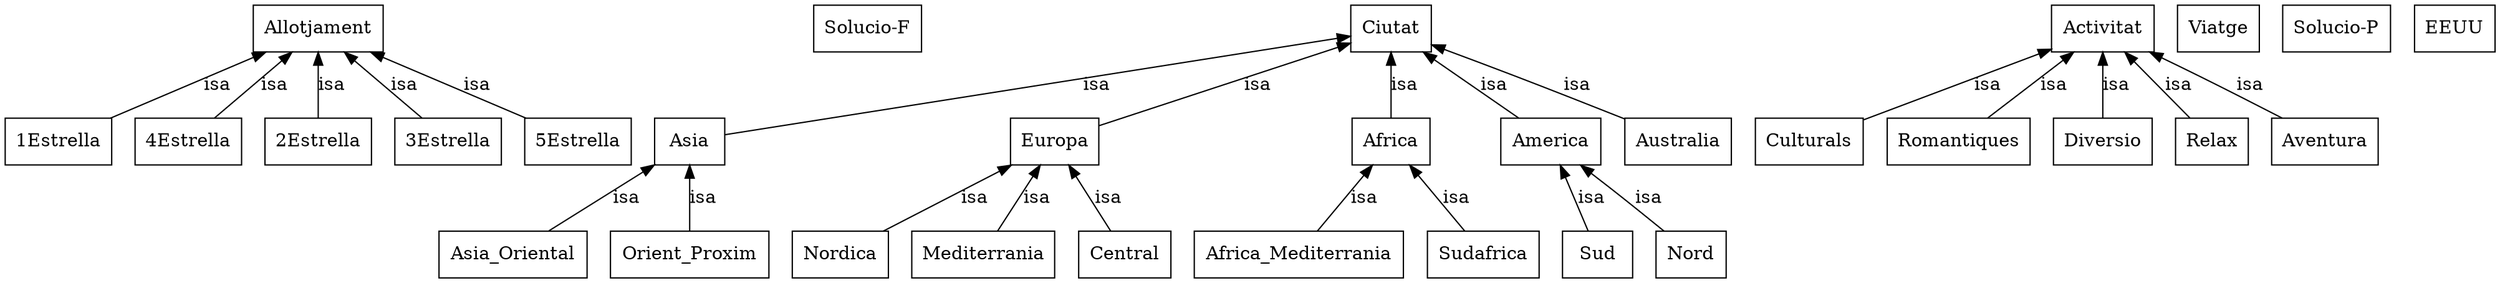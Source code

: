 digraph "IA-Practica2" {
	graph [bb="0,0,1894,210"];
	node [label="\N"];
	"1Estrella"	 [color="0.0,0.0,0.0",
		fontcolor="0.0,0.0,0.0",
		height=0.5,
		label="1Estrella",
		pos="41,105",
		shape=box,
		width=1.1389];
	Allotjament	 [color="0.0,0.0,0.0",
		fontcolor="0.0,0.0,0.0",
		height=0.5,
		label=Allotjament,
		pos="241,192",
		shape=box,
		width=1.3889];
	Allotjament -> "1Estrella"	 [color="0.0,0.0,0.0",
		dir=back,
		fontcolor="0.0,0.0,0.0",
		label=isa,
		lp="163.5,148.5",
		pos="s,200.53,173.8 191.24,169.85 157.24,155.4 112.79,136.51 81.071,123.03"];
	"4Estrella"	 [color="0.0,0.0,0.0",
		fontcolor="0.0,0.0,0.0",
		height=0.5,
		label="4Estrella",
		pos="141,105",
		shape=box,
		width=1.1389];
	Allotjament -> "4Estrella"	 [color="0.0,0.0,0.0",
		dir=back,
		fontcolor="0.0,0.0,0.0",
		label=isa,
		lp="207.5,148.5",
		pos="s,220.76,173.8 213.04,167.23 196.57,153.23 176.11,135.84 161.21,123.18"];
	"2Estrella"	 [color="0.0,0.0,0.0",
		fontcolor="0.0,0.0,0.0",
		height=0.5,
		label="2Estrella",
		pos="241,105",
		shape=box,
		width=1.1389];
	Allotjament -> "2Estrella"	 [color="0.0,0.0,0.0",
		dir=back,
		fontcolor="0.0,0.0,0.0",
		label=isa,
		lp="251.5,148.5",
		pos="s,241,173.8 241,163.73 241,150.42 241,134.81 241,123.18"];
	"3Estrella"	 [color="0.0,0.0,0.0",
		fontcolor="0.0,0.0,0.0",
		height=0.5,
		label="3Estrella",
		pos="341,105",
		shape=box,
		width=1.1389];
	Allotjament -> "3Estrella"	 [color="0.0,0.0,0.0",
		dir=back,
		fontcolor="0.0,0.0,0.0",
		label=isa,
		lp="307.5,148.5",
		pos="s,261.24,173.8 268.96,167.23 285.43,153.23 305.89,135.84 320.79,123.18"];
	"5Estrella"	 [color="0.0,0.0,0.0",
		fontcolor="0.0,0.0,0.0",
		height=0.5,
		label="5Estrella",
		pos="441,105",
		shape=box,
		width=1.1389];
	Allotjament -> "5Estrella"	 [color="0.0,0.0,0.0",
		dir=back,
		fontcolor="0.0,0.0,0.0",
		label=isa,
		lp="363.5,148.5",
		pos="s,281.47,173.8 290.76,169.85 324.76,155.4 369.21,136.51 400.93,123.03"];
	"Solucio-F"	 [color="0.0,0.0,0.0",
		fontcolor="0.0,0.0,0.0",
		height=0.5,
		label="Solucio-F",
		pos="670,192",
		shape=box,
		width=1.1528];
	Asia_Oriental	 [color="0.0,0.0,0.0",
		fontcolor="0.0,0.0,0.0",
		height=0.5,
		label=Asia_Oriental,
		pos="391,18",
		shape=box,
		width=1.5833];
	Asia	 [color="0.0,0.0,0.0",
		fontcolor="0.0,0.0,0.0",
		height=0.5,
		label=Asia,
		pos="527,105",
		shape=box,
		width=0.75];
	Asia -> Asia_Oriental	 [color="0.0,0.0,0.0",
		dir=back,
		fontcolor="0.0,0.0,0.0",
		label=isa,
		lp="478.5,61.5",
		pos="s,499.81,87.003 491.13,81.579 468.43,67.392 439.52,49.328 418.61,36.259"];
	Orient_Proxim	 [color="0.0,0.0,0.0",
		fontcolor="0.0,0.0,0.0",
		height=0.5,
		label=Orient_Proxim,
		pos="527,18",
		shape=box,
		width=1.6944];
	Asia -> Orient_Proxim	 [color="0.0,0.0,0.0",
		dir=back,
		fontcolor="0.0,0.0,0.0",
		label=isa,
		lp="537.5,61.5",
		pos="s,527,86.799 527,76.734 527,63.419 527,47.806 527,36.175"];
	Culturals	 [color="0.0,0.0,0.0",
		fontcolor="0.0,0.0,0.0",
		height=0.5,
		label=Culturals,
		pos="1366,105",
		shape=box,
		width=1.1528];
	Activitat	 [color="0.0,0.0,0.0",
		fontcolor="0.0,0.0,0.0",
		height=0.5,
		label=Activitat,
		pos="1592,192",
		shape=box,
		width=1.0972];
	Activitat -> Culturals	 [color="0.0,0.0,0.0",
		dir=back,
		fontcolor="0.0,0.0,0.0",
		label=isa,
		lp="1503.5,148.5",
		pos="s,1552.4,176.1 1543,172.57 1502.7,157.41 1446.1,136.14 1407.9,121.75"];
	Romantiques	 [color="0.0,0.0,0.0",
		fontcolor="0.0,0.0,0.0",
		height=0.5,
		label=Romantiques,
		pos="1481,105",
		shape=box,
		width=1.5278];
	Activitat -> Romantiques	 [color="0.0,0.0,0.0",
		dir=back,
		fontcolor="0.0,0.0,0.0",
		label=isa,
		lp="1554.5,148.5",
		pos="s,1569.5,173.8 1561.5,167.62 1543.1,153.55 1520.1,135.96 1503.4,123.18"];
	Diversio	 [color="0.0,0.0,0.0",
		fontcolor="0.0,0.0,0.0",
		height=0.5,
		label=Diversio,
		pos="1592,105",
		shape=box,
		width=1.0556];
	Activitat -> Diversio	 [color="0.0,0.0,0.0",
		dir=back,
		fontcolor="0.0,0.0,0.0",
		label=isa,
		lp="1602.5,148.5",
		pos="s,1592,173.8 1592,163.73 1592,150.42 1592,134.81 1592,123.18"];
	Relax	 [color="0.0,0.0,0.0",
		fontcolor="0.0,0.0,0.0",
		height=0.5,
		label=Relax,
		pos="1676,105",
		shape=box,
		width=0.77778];
	Activitat -> Relax	 [color="0.0,0.0,0.0",
		dir=back,
		fontcolor="0.0,0.0,0.0",
		label=isa,
		lp="1650.5,148.5",
		pos="s,1609,173.8 1616.2,166.47 1629.9,152.6 1646.7,135.61 1659,123.18"];
	Aventura	 [color="0.0,0.0,0.0",
		fontcolor="0.0,0.0,0.0",
		height=0.5,
		label=Aventura,
		pos="1763,105",
		shape=box,
		width=1.1389];
	Activitat -> Aventura	 [color="0.0,0.0,0.0",
		dir=back,
		fontcolor="0.0,0.0,0.0",
		label=isa,
		lp="1705.5,148.5",
		pos="s,1628.1,173.91 1637.2,169.56 1646.4,165.12 1656,160.44 1665,156 1686.7,145.24 1711,132.85 1730,123.1"];
	Viatge	 [color="0.0,0.0,0.0",
		fontcolor="0.0,0.0,0.0",
		height=0.5,
		label=Viatge,
		pos="1681,192",
		shape=box,
		width=0.875];
	"Solucio-P"	 [color="0.0,0.0,0.0",
		fontcolor="0.0,0.0,0.0",
		height=0.5,
		label="Solucio-P",
		pos="1772,192",
		shape=box,
		width=1.1528];
	Nordica	 [color="0.0,0.0,0.0",
		fontcolor="0.0,0.0,0.0",
		height=0.5,
		label=Nordica,
		pos="643,18",
		shape=box,
		width=1.0278];
	Europa	 [color="0.0,0.0,0.0",
		fontcolor="0.0,0.0,0.0",
		height=0.5,
		label=Europa,
		pos="808,105",
		shape=box,
		width=0.94444];
	Europa -> Nordica	 [color="0.0,0.0,0.0",
		dir=back,
		fontcolor="0.0,0.0,0.0",
		label=isa,
		lp="746.5,61.5",
		pos="s,774.61,86.799 765.5,82.105 737.65,67.758 701.78,49.278 676.06,36.03"];
	Mediterrania	 [color="0.0,0.0,0.0",
		fontcolor="0.0,0.0,0.0",
		height=0.5,
		label=Mediterrania,
		pos="753,18",
		shape=box,
		width=1.5278];
	Europa -> Mediterrania	 [color="0.0,0.0,0.0",
		dir=back,
		fontcolor="0.0,0.0,0.0",
		label=isa,
		lp="794.5,61.5",
		pos="s,796.87,86.799 791.37,78.305 782.55,64.662 771.94,48.267 764.11,36.175"];
	Central	 [color="0.0,0.0,0.0",
		fontcolor="0.0,0.0,0.0",
		height=0.5,
		label=Central,
		pos="862,18",
		shape=box,
		width=0.98611];
	Europa -> Central	 [color="0.0,0.0,0.0",
		dir=back,
		fontcolor="0.0,0.0,0.0",
		label=isa,
		lp="849.5,61.5",
		pos="s,818.93,86.799 824.32,78.305 832.99,64.662 843.41,48.267 851.09,36.175"];
	Ciutat	 [color="0.0,0.0,0.0",
		fontcolor="0.0,0.0,0.0",
		height=0.5,
		label=Ciutat,
		pos="1080,192",
		shape=box,
		width=0.86111];
	Ciutat -> Asia	 [color="0.0,0.0,0.0",
		dir=back,
		fontcolor="0.0,0.0,0.0",
		label=isa,
		lp="847.5,148.5",
		pos="s,1048.7,186.19 1038.5,184.63 930.79,168.06 644.16,124.01 554.32,110.2"];
	Ciutat -> Europa	 [color="0.0,0.0,0.0",
		dir=back,
		fontcolor="0.0,0.0,0.0",
		label=isa,
		lp="971.5,148.5",
		pos="s,1048.8,181.25 1038.9,178.17 985.28,161.4 892.29,132.34 842.24,116.7"];
	Africa	 [color="0.0,0.0,0.0",
		fontcolor="0.0,0.0,0.0",
		height=0.5,
		label=Africa,
		pos="1080,105",
		shape=box,
		width=0.83333];
	Ciutat -> Africa	 [color="0.0,0.0,0.0",
		dir=back,
		fontcolor="0.0,0.0,0.0",
		label=isa,
		lp="1090.5,148.5",
		pos="s,1080,173.8 1080,163.73 1080,150.42 1080,134.81 1080,123.18"];
	America	 [color="0.0,0.0,0.0",
		fontcolor="0.0,0.0,0.0",
		height=0.5,
		label=America,
		pos="1167,105",
		shape=box,
		width=1.0694];
	Ciutat -> America	 [color="0.0,0.0,0.0",
		dir=back,
		fontcolor="0.0,0.0,0.0",
		label=isa,
		lp="1139.5,148.5",
		pos="s,1097.6,173.8 1105.1,166.47 1119.3,152.6 1136.7,135.61 1149.4,123.18"];
	Australia	 [color="0.0,0.0,0.0",
		fontcolor="0.0,0.0,0.0",
		height=0.5,
		label=Australia,
		pos="1265,105",
		shape=box,
		width=1.1389];
	Ciutat -> Australia	 [color="0.0,0.0,0.0",
		dir=back,
		fontcolor="0.0,0.0,0.0",
		label=isa,
		lp="1194.5,148.5",
		pos="s,1111.4,176.58 1120.9,172.22 1152.8,157.56 1196.8,137.35 1227.7,123.13"];
	Africa_Mediterrania	 [color="0.0,0.0,0.0",
		fontcolor="0.0,0.0,0.0",
		height=0.5,
		label=Africa_Mediterrania,
		pos="996,18",
		shape=box,
		width=2.2361];
	Africa -> Africa_Mediterrania	 [color="0.0,0.0,0.0",
		dir=back,
		fontcolor="0.0,0.0,0.0",
		label=isa,
		lp="1054.5,61.5",
		pos="s,1063,86.799 1055.8,79.467 1042.1,65.603 1025.3,48.612 1013,36.175"];
	Sudafrica	 [color="0.0,0.0,0.0",
		fontcolor="0.0,0.0,0.0",
		height=0.5,
		label=Sudafrica,
		pos="1138,18",
		shape=box,
		width=1.1944];
	Africa -> Sudafrica	 [color="0.0,0.0,0.0",
		dir=back,
		fontcolor="0.0,0.0,0.0",
		label=isa,
		lp="1123.5,61.5",
		pos="s,1091.7,86.799 1097.5,78.305 1106.8,64.662 1118,48.267 1126.3,36.175"];
	EEUU	 [color="0.0,0.0,0.0",
		fontcolor="0.0,0.0,0.0",
		height=0.5,
		label=EEUU,
		pos="1863,192",
		shape=box,
		width=0.86111];
	Sud	 [color="0.0,0.0,0.0",
		fontcolor="0.0,0.0,0.0",
		height=0.5,
		label=Sud,
		pos="1226,18",
		shape=box,
		width=0.75];
	America -> Sud	 [color="0.0,0.0,0.0",
		dir=back,
		fontcolor="0.0,0.0,0.0",
		label=isa,
		lp="1211.5,61.5",
		pos="s,1178.9,86.799 1184.8,78.305 1194.3,64.662 1205.7,48.267 1214.1,36.175"];
	Nord	 [color="0.0,0.0,0.0",
		fontcolor="0.0,0.0,0.0",
		height=0.5,
		label=Nord,
		pos="1298,18",
		shape=box,
		width=0.75];
	America -> Nord	 [color="0.0,0.0,0.0",
		dir=back,
		fontcolor="0.0,0.0,0.0",
		label=isa,
		lp="1259.5,61.5",
		pos="s,1196.7,86.963 1205.3,81.82 1212.2,77.647 1219.4,73.256 1226,69 1242.4,58.468 1260.4,45.968 1274.3,36.101"];
}
